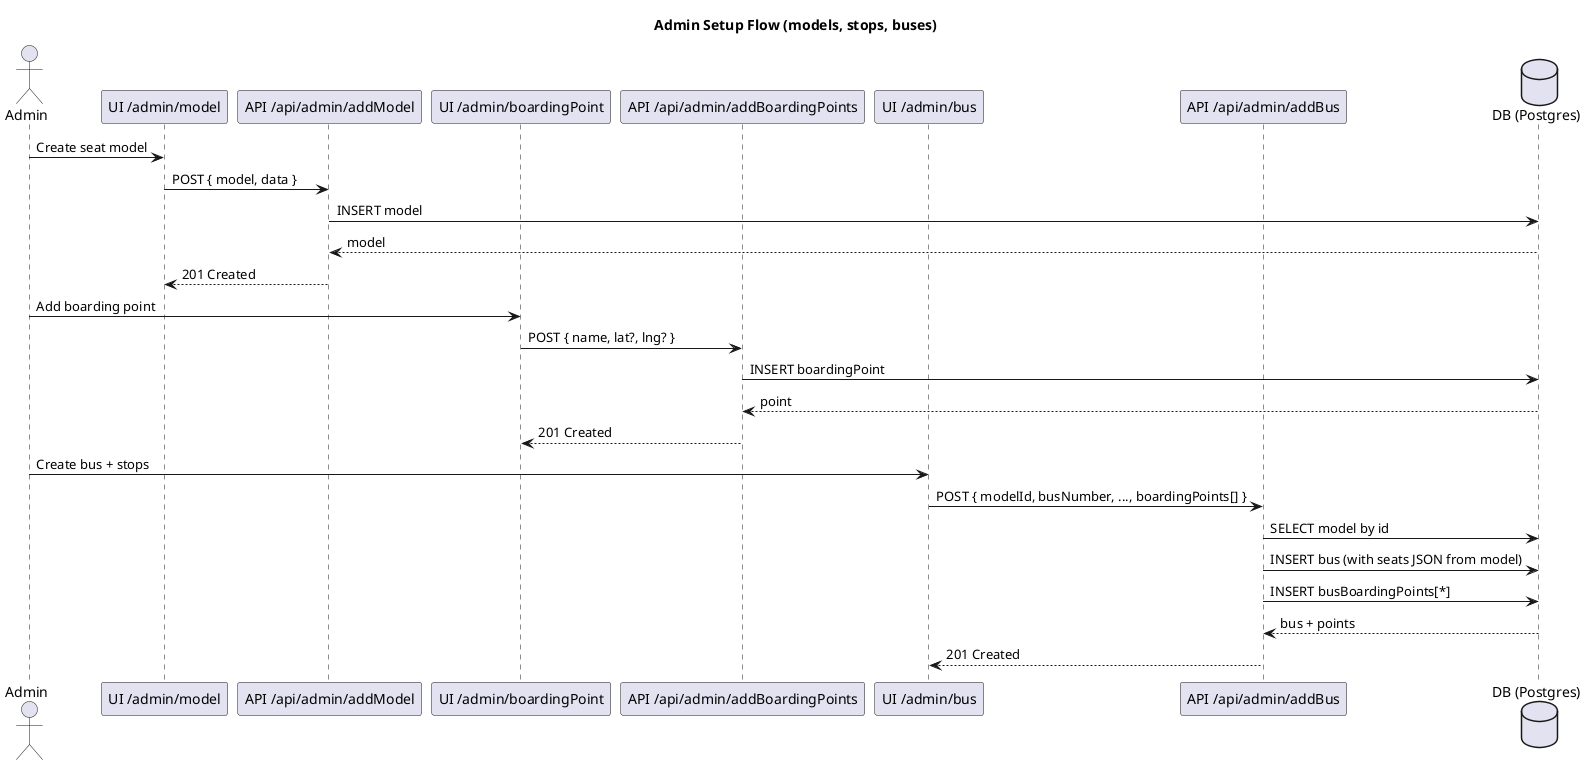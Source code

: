 @startuml Admin-Sequence
title Admin Setup Flow (models, stops, buses)

actor Admin
participant "UI /admin/model" as UIM
participant "API /api/admin/addModel" as APIModel
participant "UI /admin/boardingPoint" as UIBP
participant "API /api/admin/addBoardingPoints" as APIBP
participant "UI /admin/bus" as UIBus
participant "API /api/admin/addBus" as APIBus
database "DB (Postgres)" as DB

Admin -> UIM: Create seat model
UIM -> APIModel: POST { model, data }
APIModel -> DB: INSERT model
DB --> APIModel: model
APIModel --> UIM: 201 Created

Admin -> UIBP: Add boarding point
UIBP -> APIBP: POST { name, lat?, lng? }
APIBP -> DB: INSERT boardingPoint
DB --> APIBP: point
APIBP --> UIBP: 201 Created

Admin -> UIBus: Create bus + stops
UIBus -> APIBus: POST { modelId, busNumber, ..., boardingPoints[] }
APIBus -> DB: SELECT model by id
APIBus -> DB: INSERT bus (with seats JSON from model)
APIBus -> DB: INSERT busBoardingPoints[*]
DB --> APIBus: bus + points
APIBus --> UIBus: 201 Created

@enduml
